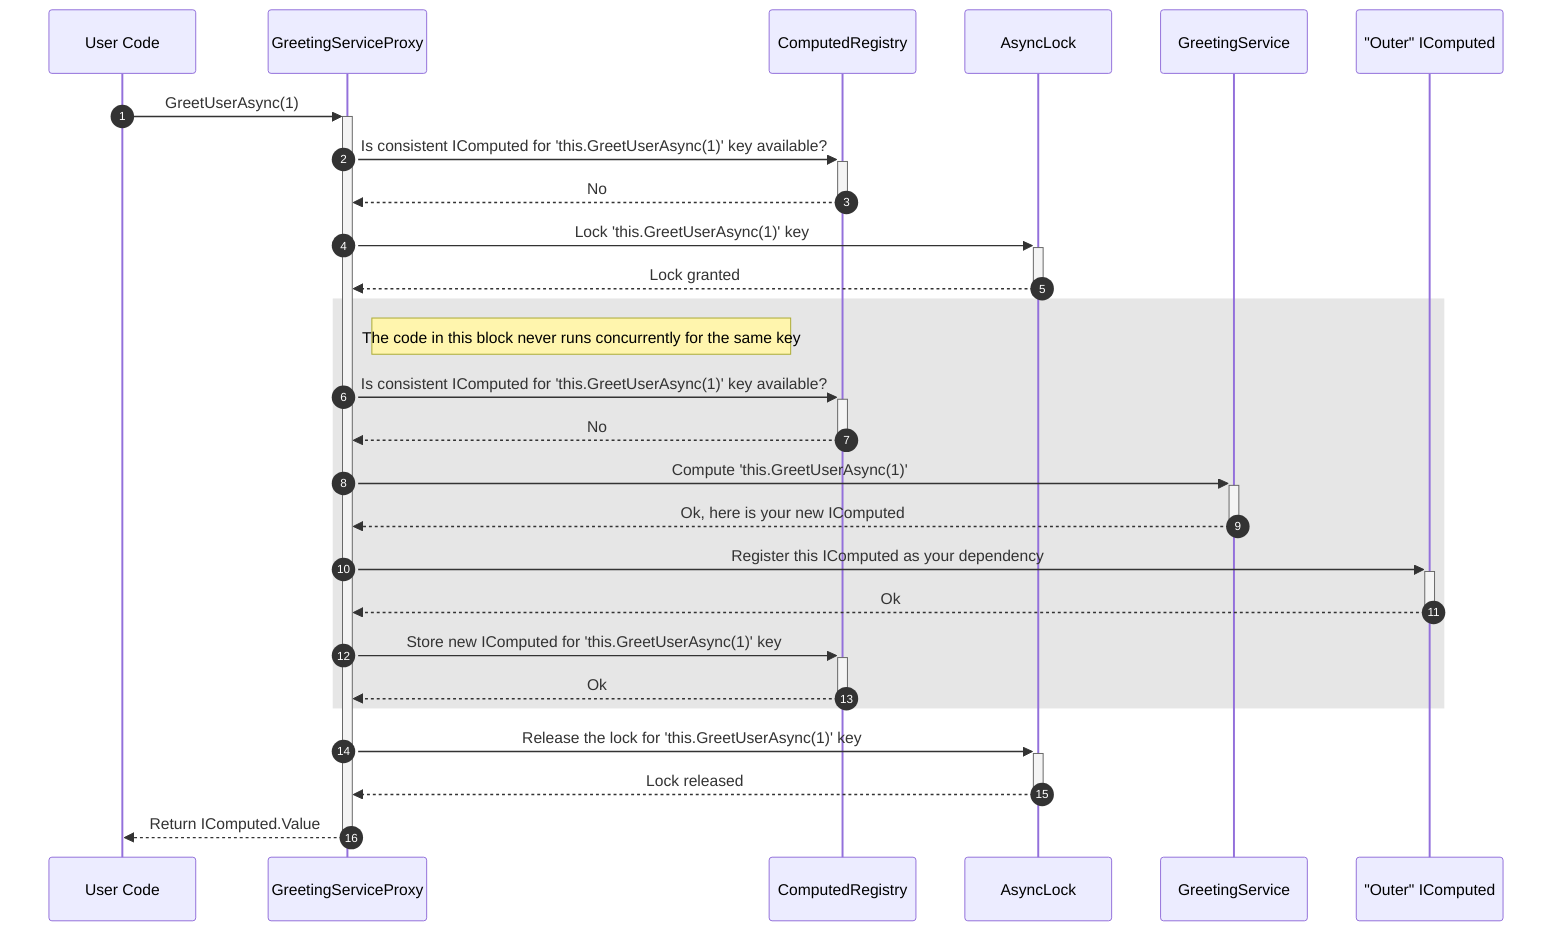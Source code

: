 sequenceDiagram
  autonumber
  User Code->>+GreetingServiceProxy: GreetUserAsync(1)
  GreetingServiceProxy->>+ComputedRegistry: Is consistent IComputed for 'this.GreetUserAsync(1)' key available?
  ComputedRegistry-->>-GreetingServiceProxy: No
  GreetingServiceProxy->>+AsyncLock: Lock 'this.GreetUserAsync(1)' key
  AsyncLock-->>-GreetingServiceProxy: Lock granted
  rect rgb(230, 230, 230) 
    Note right of GreetingServiceProxy: The code in this block never runs concurrently for the same key
    GreetingServiceProxy->>+ComputedRegistry: Is consistent IComputed for 'this.GreetUserAsync(1)' key available?
    ComputedRegistry-->>-GreetingServiceProxy: No
    GreetingServiceProxy->>+GreetingService: Compute 'this.GreetUserAsync(1)'
    GreetingService-->>-GreetingServiceProxy: Ok, here is your new IComputed
    GreetingServiceProxy->>+"Outer" IComputed: Register this IComputed as your dependency
    "Outer" IComputed-->>-GreetingServiceProxy: Ok
    GreetingServiceProxy->>+ComputedRegistry: Store new IComputed for 'this.GreetUserAsync(1)' key
    ComputedRegistry-->>-GreetingServiceProxy: Ok
  end
  GreetingServiceProxy->>+AsyncLock: Release the lock for 'this.GreetUserAsync(1)' key
  AsyncLock-->>-GreetingServiceProxy: Lock released
  GreetingServiceProxy-->>-User Code: Return IComputed.Value
